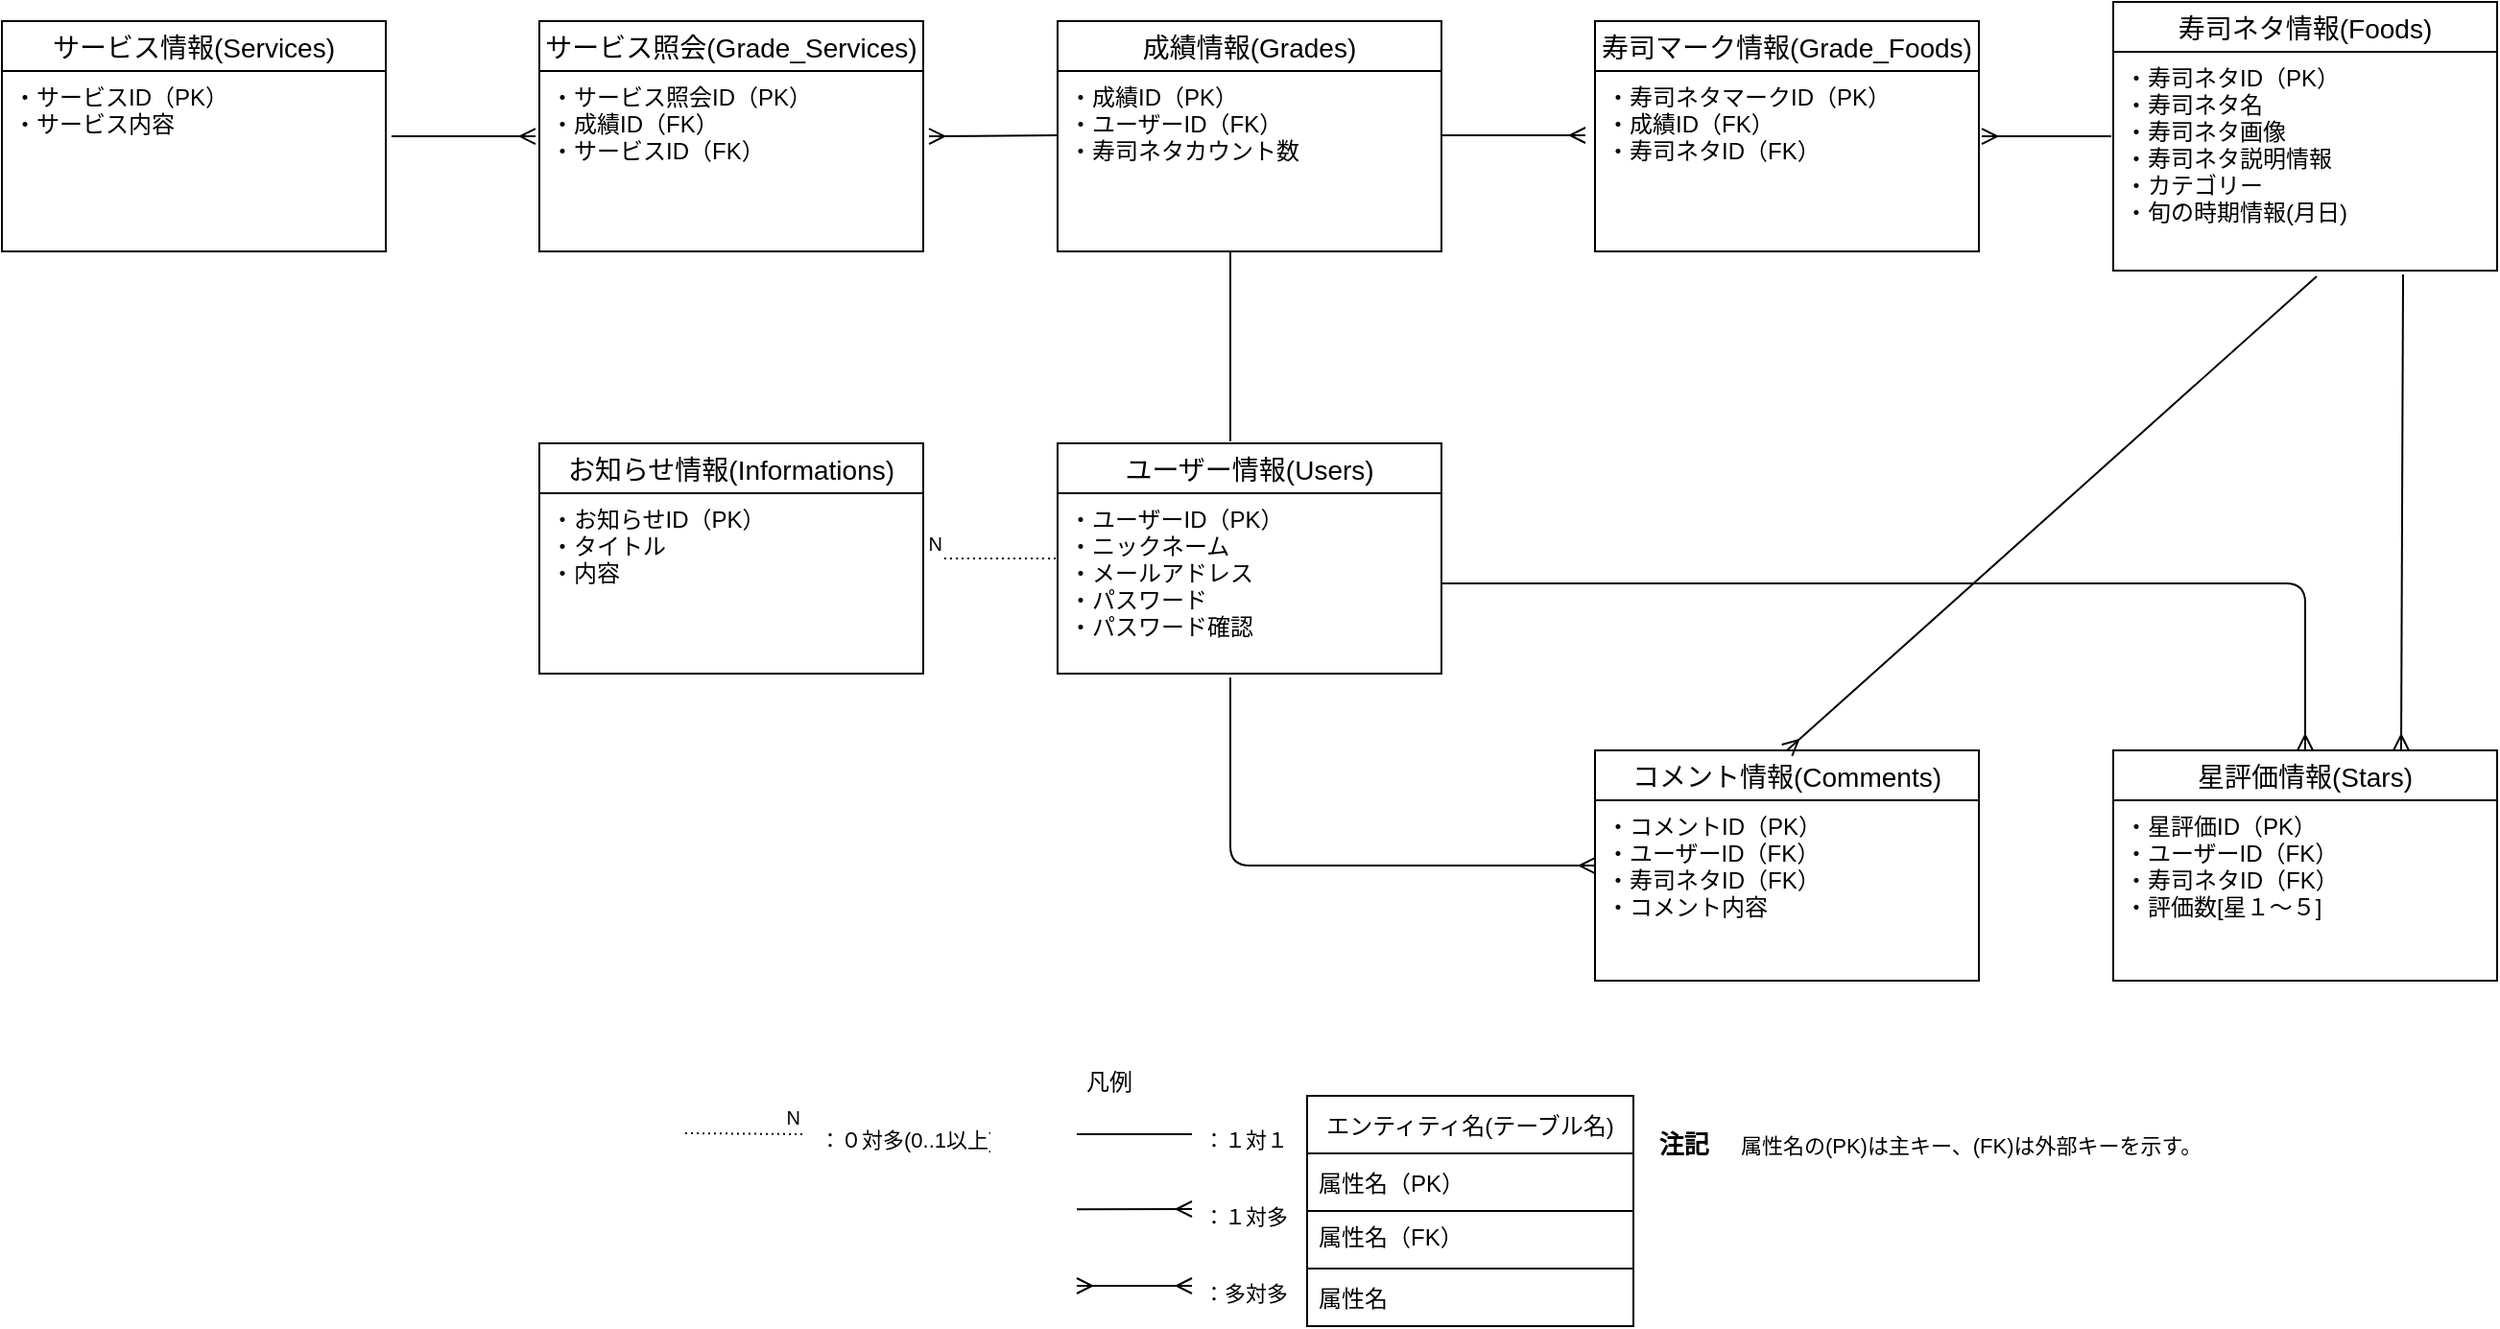 <mxfile>
    <diagram id="GDNJdXhx1sa_c5Vge2bc" name="ER図">
        <mxGraphModel dx="1783" dy="373" grid="1" gridSize="10" guides="1" tooltips="1" connect="1" arrows="1" fold="1" page="1" pageScale="1" pageWidth="827" pageHeight="1169" math="0" shadow="0">
            <root>
                <mxCell id="0"/>
                <mxCell id="1" parent="0"/>
                <mxCell id="bes0J3pQLCuLRseJUr-A-1" value="エンティティ名(テーブル名)" style="swimlane;fontStyle=0;childLayout=stackLayout;horizontal=1;startSize=30;horizontalStack=0;resizeParent=1;resizeParentMax=0;resizeLast=0;collapsible=1;marginBottom=0;" parent="1" vertex="1">
                    <mxGeometry x="-120" y="640" width="170" height="120" as="geometry"/>
                </mxCell>
                <mxCell id="bes0J3pQLCuLRseJUr-A-2" value="属性名（PK）" style="text;strokeColor=default;fillColor=none;align=left;verticalAlign=middle;spacingLeft=4;spacingRight=4;overflow=hidden;points=[[0,0.5],[1,0.5]];portConstraint=eastwest;rotatable=0;fontStyle=0;perimeterSpacing=0;strokeWidth=0;dashed=1;dashPattern=1 1;" parent="bes0J3pQLCuLRseJUr-A-1" vertex="1">
                    <mxGeometry y="30" width="170" height="30" as="geometry"/>
                </mxCell>
                <mxCell id="bes0J3pQLCuLRseJUr-A-3" value="属性名（FK）" style="text;strokeColor=default;fillColor=none;align=left;verticalAlign=middle;spacingLeft=4;spacingRight=4;overflow=hidden;points=[[0,0.5],[1,0.5]];portConstraint=eastwest;rotatable=0;fontStyle=0;fontSize=12;spacingTop=-4;" parent="bes0J3pQLCuLRseJUr-A-1" vertex="1">
                    <mxGeometry y="60" width="170" height="30" as="geometry"/>
                </mxCell>
                <mxCell id="bes0J3pQLCuLRseJUr-A-4" value="属性名" style="text;strokeColor=none;fillColor=none;align=left;verticalAlign=middle;spacingLeft=4;spacingRight=4;overflow=hidden;points=[[0,0.5],[1,0.5]];portConstraint=eastwest;rotatable=0;" parent="bes0J3pQLCuLRseJUr-A-1" vertex="1">
                    <mxGeometry y="90" width="170" height="30" as="geometry"/>
                </mxCell>
                <mxCell id="bes0J3pQLCuLRseJUr-A-5" value="凡例" style="text;strokeColor=none;fillColor=none;spacingLeft=4;spacingRight=4;overflow=hidden;rotatable=0;points=[[0,0.5],[1,0.5]];portConstraint=eastwest;fontSize=12;dashed=1;" parent="1" vertex="1">
                    <mxGeometry x="-241" y="619" width="40" height="30" as="geometry"/>
                </mxCell>
                <mxCell id="bes0J3pQLCuLRseJUr-A-6" style="edgeStyle=none;html=1;exitX=1;exitY=0.5;exitDx=0;exitDy=0;endArrow=ERmany;endFill=0;" parent="1" edge="1">
                    <mxGeometry relative="1" as="geometry">
                        <mxPoint x="-240" y="699.09" as="sourcePoint"/>
                        <mxPoint x="-180" y="699" as="targetPoint"/>
                    </mxGeometry>
                </mxCell>
                <mxCell id="bes0J3pQLCuLRseJUr-A-7" value="" style="line;strokeWidth=1;rotatable=0;dashed=0;labelPosition=right;align=left;verticalAlign=middle;spacingTop=0;spacingLeft=6;points=[];portConstraint=eastwest;" parent="1" vertex="1">
                    <mxGeometry x="-240" y="655" width="60" height="10" as="geometry"/>
                </mxCell>
                <mxCell id="bes0J3pQLCuLRseJUr-A-8" value="：１対１" style="text;strokeColor=none;fillColor=none;spacingLeft=4;spacingRight=4;overflow=hidden;rotatable=0;points=[[0,0.5],[1,0.5]];portConstraint=eastwest;fontSize=11;dashed=1;" parent="1" vertex="1">
                    <mxGeometry x="-180" y="650" width="60" height="20" as="geometry"/>
                </mxCell>
                <mxCell id="bes0J3pQLCuLRseJUr-A-9" value="：１対多" style="text;strokeColor=none;fillColor=none;spacingLeft=4;spacingRight=4;overflow=hidden;rotatable=0;points=[[0,0.5],[1,0.5]];portConstraint=eastwest;fontSize=11;dashed=1;" parent="1" vertex="1">
                    <mxGeometry x="-180" y="690" width="60" height="20" as="geometry"/>
                </mxCell>
                <mxCell id="bes0J3pQLCuLRseJUr-A-10" style="edgeStyle=none;html=1;endArrow=ERmany;endFill=0;" parent="1" edge="1">
                    <mxGeometry relative="1" as="geometry">
                        <mxPoint x="-180" y="739" as="targetPoint"/>
                        <mxPoint x="-210" y="739" as="sourcePoint"/>
                    </mxGeometry>
                </mxCell>
                <mxCell id="bes0J3pQLCuLRseJUr-A-11" value="：多対多" style="text;strokeColor=none;fillColor=none;spacingLeft=4;spacingRight=4;overflow=hidden;rotatable=0;points=[[0,0.5],[1,0.5]];portConstraint=eastwest;fontSize=11;dashed=1;" parent="1" vertex="1">
                    <mxGeometry x="-180" y="730" width="60" height="20" as="geometry"/>
                </mxCell>
                <mxCell id="bes0J3pQLCuLRseJUr-A-12" value="&lt;b&gt;&lt;font style=&quot;font-size: 13px&quot;&gt;　注記 　&lt;/font&gt;&lt;/b&gt;属性名の(PK)は主キー、(FK)は外部キーを示す。　" style="text;html=1;align=center;verticalAlign=middle;resizable=0;points=[];autosize=1;strokeColor=none;fillColor=none;fontSize=11;labelPosition=center;verticalLabelPosition=middle;horizontal=1;" parent="1" vertex="1">
                    <mxGeometry x="35" y="655" width="320" height="20" as="geometry"/>
                </mxCell>
                <mxCell id="bes0J3pQLCuLRseJUr-A-14" style="edgeStyle=none;html=1;endArrow=ERmany;endFill=0;" parent="1" edge="1">
                    <mxGeometry relative="1" as="geometry">
                        <mxPoint x="-240" y="739" as="targetPoint"/>
                        <mxPoint x="-210" y="739" as="sourcePoint"/>
                    </mxGeometry>
                </mxCell>
                <mxCell id="bes0J3pQLCuLRseJUr-A-17" value="ユーザー情報(Users)" style="swimlane;fontStyle=0;childLayout=stackLayout;horizontal=1;startSize=26;horizontalStack=0;resizeParent=1;resizeParentMax=0;resizeLast=0;collapsible=1;marginBottom=0;align=center;fontSize=14;" parent="1" vertex="1">
                    <mxGeometry x="-250" y="300" width="200" height="120" as="geometry">
                        <mxRectangle x="120" y="80" width="60" height="26" as="alternateBounds"/>
                    </mxGeometry>
                </mxCell>
                <mxCell id="bes0J3pQLCuLRseJUr-A-18" value="・ユーザーID（PK）&#10;・ニックネーム&#10;・メールアドレス&#10;・パスワード&#10;・パスワード確認" style="text;strokeColor=none;fillColor=none;spacingLeft=4;spacingRight=4;overflow=hidden;rotatable=0;points=[[0,0.5],[1,0.5]];portConstraint=eastwest;fontSize=12;fontStyle=0;verticalAlign=top;" parent="bes0J3pQLCuLRseJUr-A-17" vertex="1">
                    <mxGeometry y="26" width="200" height="94" as="geometry"/>
                </mxCell>
                <mxCell id="bes0J3pQLCuLRseJUr-A-20" value="寿司ネタ情報(Foods)" style="swimlane;fontStyle=0;childLayout=stackLayout;horizontal=1;startSize=26;horizontalStack=0;resizeParent=1;resizeParentMax=0;resizeLast=0;collapsible=1;marginBottom=0;align=center;fontSize=14;" parent="1" vertex="1">
                    <mxGeometry x="300" y="70" width="200" height="140" as="geometry">
                        <mxRectangle x="120" y="80" width="60" height="26" as="alternateBounds"/>
                    </mxGeometry>
                </mxCell>
                <mxCell id="bes0J3pQLCuLRseJUr-A-21" value="・寿司ネタID（PK）&#10;・寿司ネタ名&#10;・寿司ネタ画像&#10;・寿司ネタ説明情報&#10;・カテゴリー&#10;・旬の時期情報(月日)&#10;" style="text;strokeColor=none;fillColor=none;spacingLeft=4;spacingRight=4;overflow=hidden;rotatable=0;points=[[0,0.5],[1,0.5]];portConstraint=eastwest;fontSize=12;" parent="bes0J3pQLCuLRseJUr-A-20" vertex="1">
                    <mxGeometry y="26" width="200" height="114" as="geometry"/>
                </mxCell>
                <mxCell id="c2Dtw_iQNl2naMtcv8oj-1" value="コメント情報(Comments)" style="swimlane;fontStyle=0;childLayout=stackLayout;horizontal=1;startSize=26;horizontalStack=0;resizeParent=1;resizeParentMax=0;resizeLast=0;collapsible=1;marginBottom=0;align=center;fontSize=14;" parent="1" vertex="1">
                    <mxGeometry x="30" y="460" width="200" height="120" as="geometry">
                        <mxRectangle x="120" y="80" width="60" height="26" as="alternateBounds"/>
                    </mxGeometry>
                </mxCell>
                <mxCell id="c2Dtw_iQNl2naMtcv8oj-2" value="・コメントID（PK）&#10;・ユーザーID（FK）&#10;・寿司ネタID（FK）&#10;・コメント内容&#10;" style="text;strokeColor=none;fillColor=none;spacingLeft=4;spacingRight=4;overflow=hidden;rotatable=0;points=[[0,0.5],[1,0.5]];portConstraint=eastwest;fontSize=12;" parent="c2Dtw_iQNl2naMtcv8oj-1" vertex="1">
                    <mxGeometry y="26" width="200" height="94" as="geometry"/>
                </mxCell>
                <mxCell id="c2Dtw_iQNl2naMtcv8oj-3" value="星評価情報(Stars)" style="swimlane;fontStyle=0;childLayout=stackLayout;horizontal=1;startSize=26;horizontalStack=0;resizeParent=1;resizeParentMax=0;resizeLast=0;collapsible=1;marginBottom=0;align=center;fontSize=14;" parent="1" vertex="1">
                    <mxGeometry x="300" y="460" width="200" height="120" as="geometry">
                        <mxRectangle x="120" y="80" width="60" height="26" as="alternateBounds"/>
                    </mxGeometry>
                </mxCell>
                <mxCell id="c2Dtw_iQNl2naMtcv8oj-4" value="・星評価ID（PK）&#10;・ユーザーID（FK）&#10;・寿司ネタID（FK）&#10;・評価数[星１〜５]&#10;" style="text;strokeColor=none;fillColor=none;spacingLeft=4;spacingRight=4;overflow=hidden;rotatable=0;points=[[0,0.5],[1,0.5]];portConstraint=eastwest;fontSize=12;" parent="c2Dtw_iQNl2naMtcv8oj-3" vertex="1">
                    <mxGeometry y="26" width="200" height="94" as="geometry"/>
                </mxCell>
                <mxCell id="it_u6nlgLjY1DbaPdBps-1" value="成績情報(Grades)" style="swimlane;fontStyle=0;childLayout=stackLayout;horizontal=1;startSize=26;horizontalStack=0;resizeParent=1;resizeParentMax=0;resizeLast=0;collapsible=1;marginBottom=0;align=center;fontSize=14;" parent="1" vertex="1">
                    <mxGeometry x="-250" y="80" width="200" height="120" as="geometry">
                        <mxRectangle x="120" y="80" width="60" height="26" as="alternateBounds"/>
                    </mxGeometry>
                </mxCell>
                <mxCell id="it_u6nlgLjY1DbaPdBps-2" value="・成績ID（PK）&#10;・ユーザーID（FK）&#10;・寿司ネタカウント数" style="text;strokeColor=none;fillColor=none;spacingLeft=4;spacingRight=4;overflow=hidden;rotatable=0;points=[[0,0.5],[1,0.5]];portConstraint=eastwest;fontSize=12;" parent="it_u6nlgLjY1DbaPdBps-1" vertex="1">
                    <mxGeometry y="26" width="200" height="94" as="geometry"/>
                </mxCell>
                <mxCell id="it_u6nlgLjY1DbaPdBps-3" value="サービス情報(Services)" style="swimlane;fontStyle=0;childLayout=stackLayout;horizontal=1;startSize=26;horizontalStack=0;resizeParent=1;resizeParentMax=0;resizeLast=0;collapsible=1;marginBottom=0;align=center;fontSize=14;" parent="1" vertex="1">
                    <mxGeometry x="-800" y="80" width="200" height="120" as="geometry">
                        <mxRectangle x="120" y="80" width="60" height="26" as="alternateBounds"/>
                    </mxGeometry>
                </mxCell>
                <mxCell id="it_u6nlgLjY1DbaPdBps-4" value="・サービスID（PK）&#10;・サービス内容&#10;" style="text;strokeColor=none;fillColor=none;spacingLeft=4;spacingRight=4;overflow=hidden;rotatable=0;points=[[0,0.5],[1,0.5]];portConstraint=eastwest;fontSize=12;" parent="it_u6nlgLjY1DbaPdBps-3" vertex="1">
                    <mxGeometry y="26" width="200" height="94" as="geometry"/>
                </mxCell>
                <mxCell id="bH78fWM_Nm4cZ5Oux7yv-2" style="edgeStyle=none;html=1;endArrow=ERmany;endFill=0;exitX=0.45;exitY=1.021;exitDx=0;exitDy=0;exitPerimeter=0;entryX=0;entryY=0.362;entryDx=0;entryDy=0;entryPerimeter=0;" parent="1" source="bes0J3pQLCuLRseJUr-A-18" target="c2Dtw_iQNl2naMtcv8oj-2" edge="1">
                    <mxGeometry relative="1" as="geometry">
                        <mxPoint x="-30" y="520" as="targetPoint"/>
                        <mxPoint x="-130" y="500" as="sourcePoint"/>
                        <Array as="points">
                            <mxPoint x="-160" y="520"/>
                        </Array>
                    </mxGeometry>
                </mxCell>
                <mxCell id="bH78fWM_Nm4cZ5Oux7yv-6" value="" style="endArrow=none;html=1;fontFamily=Helvetica;fontSize=10;fontColor=default;exitX=0.45;exitY=-0.008;exitDx=0;exitDy=0;exitPerimeter=0;" parent="1" source="bes0J3pQLCuLRseJUr-A-17" edge="1">
                    <mxGeometry width="50" height="50" relative="1" as="geometry">
                        <mxPoint x="50" y="360" as="sourcePoint"/>
                        <mxPoint x="-160" y="200" as="targetPoint"/>
                    </mxGeometry>
                </mxCell>
                <mxCell id="bH78fWM_Nm4cZ5Oux7yv-8" style="edgeStyle=none;html=1;endArrow=ERmany;endFill=0;exitX=0.53;exitY=1.026;exitDx=0;exitDy=0;exitPerimeter=0;" parent="1" source="bes0J3pQLCuLRseJUr-A-21" edge="1">
                    <mxGeometry relative="1" as="geometry">
                        <mxPoint x="400" y="230" as="sourcePoint"/>
                        <mxPoint x="130" y="460" as="targetPoint"/>
                    </mxGeometry>
                </mxCell>
                <mxCell id="bH78fWM_Nm4cZ5Oux7yv-9" value="サービス照会(Grade_Services)" style="swimlane;fontStyle=0;childLayout=stackLayout;horizontal=1;startSize=26;horizontalStack=0;resizeParent=1;resizeParentMax=0;resizeLast=0;collapsible=1;marginBottom=0;align=center;fontSize=14;" parent="1" vertex="1">
                    <mxGeometry x="-520" y="80" width="200" height="120" as="geometry">
                        <mxRectangle x="120" y="80" width="60" height="26" as="alternateBounds"/>
                    </mxGeometry>
                </mxCell>
                <mxCell id="bH78fWM_Nm4cZ5Oux7yv-10" value="・サービス照会ID（PK）&#10;・成績ID（FK）&#10;・サービスID（FK）&#10;" style="text;strokeColor=none;fillColor=none;spacingLeft=4;spacingRight=4;overflow=hidden;rotatable=0;points=[[0,0.5],[1,0.5]];portConstraint=eastwest;fontSize=12;" parent="bH78fWM_Nm4cZ5Oux7yv-9" vertex="1">
                    <mxGeometry y="26" width="200" height="94" as="geometry"/>
                </mxCell>
                <mxCell id="bH78fWM_Nm4cZ5Oux7yv-12" style="edgeStyle=none;html=1;exitX=1.015;exitY=0.362;exitDx=0;exitDy=0;endArrow=ERmany;endFill=0;exitPerimeter=0;entryX=-0.01;entryY=0.362;entryDx=0;entryDy=0;entryPerimeter=0;" parent="1" source="it_u6nlgLjY1DbaPdBps-4" target="bH78fWM_Nm4cZ5Oux7yv-10" edge="1">
                    <mxGeometry relative="1" as="geometry">
                        <mxPoint x="-590" y="139.59" as="sourcePoint"/>
                        <mxPoint x="-530" y="139.5" as="targetPoint"/>
                    </mxGeometry>
                </mxCell>
                <mxCell id="bH78fWM_Nm4cZ5Oux7yv-13" style="edgeStyle=none;html=1;exitX=1;exitY=0.5;exitDx=0;exitDy=0;endArrow=ERmany;endFill=0;entryX=1.015;entryY=0.362;entryDx=0;entryDy=0;entryPerimeter=0;" parent="1" target="bH78fWM_Nm4cZ5Oux7yv-10" edge="1">
                    <mxGeometry relative="1" as="geometry">
                        <mxPoint x="-250" y="139.5" as="sourcePoint"/>
                        <mxPoint x="-290" y="139.5" as="targetPoint"/>
                    </mxGeometry>
                </mxCell>
                <mxCell id="bH78fWM_Nm4cZ5Oux7yv-15" value="寿司マーク情報(Grade_Foods)" style="swimlane;fontStyle=0;childLayout=stackLayout;horizontal=1;startSize=26;horizontalStack=0;resizeParent=1;resizeParentMax=0;resizeLast=0;collapsible=1;marginBottom=0;align=center;fontSize=14;" parent="1" vertex="1">
                    <mxGeometry x="30" y="80" width="200" height="120" as="geometry">
                        <mxRectangle x="120" y="80" width="60" height="26" as="alternateBounds"/>
                    </mxGeometry>
                </mxCell>
                <mxCell id="bH78fWM_Nm4cZ5Oux7yv-16" value="・寿司ネタマークID（PK）&#10;・成績ID（FK）&#10;・寿司ネタID（FK）&#10;" style="text;strokeColor=none;fillColor=none;spacingLeft=4;spacingRight=4;overflow=hidden;rotatable=0;points=[[0,0.5],[1,0.5]];portConstraint=eastwest;fontSize=12;" parent="bH78fWM_Nm4cZ5Oux7yv-15" vertex="1">
                    <mxGeometry y="26" width="200" height="94" as="geometry"/>
                </mxCell>
                <mxCell id="bH78fWM_Nm4cZ5Oux7yv-17" style="edgeStyle=none;html=1;endArrow=ERmany;endFill=0;entryX=1.015;entryY=0.362;entryDx=0;entryDy=0;entryPerimeter=0;" parent="1" edge="1">
                    <mxGeometry relative="1" as="geometry">
                        <mxPoint x="299" y="140" as="sourcePoint"/>
                        <mxPoint x="231.5" y="140.028" as="targetPoint"/>
                    </mxGeometry>
                </mxCell>
                <mxCell id="bH78fWM_Nm4cZ5Oux7yv-18" style="edgeStyle=none;html=1;exitX=1.015;exitY=0.362;exitDx=0;exitDy=0;endArrow=ERmany;endFill=0;exitPerimeter=0;entryX=-0.01;entryY=0.362;entryDx=0;entryDy=0;entryPerimeter=0;" parent="1" edge="1">
                    <mxGeometry relative="1" as="geometry">
                        <mxPoint x="-50" y="139.5" as="sourcePoint"/>
                        <mxPoint x="25" y="139.5" as="targetPoint"/>
                    </mxGeometry>
                </mxCell>
                <mxCell id="mhHOEUpv5ld_o67QiOWl-3" value="：０対多(0..1以上)" style="text;strokeColor=none;fillColor=none;spacingLeft=4;spacingRight=4;overflow=hidden;rotatable=0;points=[[0,0.5],[1,0.5]];portConstraint=eastwest;fontSize=11;dashed=1;" parent="1" vertex="1">
                    <mxGeometry x="-380" y="650" width="100" height="20" as="geometry"/>
                </mxCell>
                <mxCell id="mhHOEUpv5ld_o67QiOWl-4" value="" style="endArrow=none;html=1;rounded=0;dashed=1;dashPattern=1 2;fontFamily=Helvetica;fontSize=10;fontColor=default;" parent="1" edge="1">
                    <mxGeometry relative="1" as="geometry">
                        <mxPoint x="-444" y="659.5" as="sourcePoint"/>
                        <mxPoint x="-383" y="660" as="targetPoint"/>
                    </mxGeometry>
                </mxCell>
                <mxCell id="mhHOEUpv5ld_o67QiOWl-5" value="N" style="resizable=0;html=1;align=right;verticalAlign=bottom;rounded=0;fontFamily=Helvetica;fontSize=10;fontColor=default;fillColor=none;gradientColor=none;" parent="mhHOEUpv5ld_o67QiOWl-4" connectable="0" vertex="1">
                    <mxGeometry x="1" relative="1" as="geometry"/>
                </mxCell>
                <mxCell id="mhHOEUpv5ld_o67QiOWl-6" value="" style="endArrow=none;html=1;rounded=0;dashed=1;dashPattern=1 2;fontFamily=Helvetica;fontSize=10;fontColor=default;exitX=-0.005;exitY=0.362;exitDx=0;exitDy=0;exitPerimeter=0;" parent="1" source="bes0J3pQLCuLRseJUr-A-18" edge="1">
                    <mxGeometry relative="1" as="geometry">
                        <mxPoint x="-380" y="420" as="sourcePoint"/>
                        <mxPoint x="-310" y="360" as="targetPoint"/>
                    </mxGeometry>
                </mxCell>
                <mxCell id="mhHOEUpv5ld_o67QiOWl-7" value="N" style="resizable=0;html=1;align=right;verticalAlign=bottom;rounded=0;fontFamily=Helvetica;fontSize=10;fontColor=default;fillColor=none;gradientColor=none;" parent="mhHOEUpv5ld_o67QiOWl-6" connectable="0" vertex="1">
                    <mxGeometry x="1" relative="1" as="geometry"/>
                </mxCell>
                <mxCell id="mhHOEUpv5ld_o67QiOWl-8" value="お知らせ情報(Informations)" style="swimlane;fontStyle=0;childLayout=stackLayout;horizontal=1;startSize=26;horizontalStack=0;resizeParent=1;resizeParentMax=0;resizeLast=0;collapsible=1;marginBottom=0;align=center;fontSize=14;" parent="1" vertex="1">
                    <mxGeometry x="-520" y="300" width="200" height="120" as="geometry">
                        <mxRectangle x="120" y="80" width="60" height="26" as="alternateBounds"/>
                    </mxGeometry>
                </mxCell>
                <mxCell id="mhHOEUpv5ld_o67QiOWl-9" value="・お知らせID（PK）&#10;・タイトル&#10;・内容&#10;" style="text;strokeColor=none;fillColor=none;spacingLeft=4;spacingRight=4;overflow=hidden;rotatable=0;points=[[0,0.5],[1,0.5]];portConstraint=eastwest;fontSize=12;" parent="mhHOEUpv5ld_o67QiOWl-8" vertex="1">
                    <mxGeometry y="26" width="200" height="94" as="geometry"/>
                </mxCell>
                <mxCell id="mhHOEUpv5ld_o67QiOWl-14" style="edgeStyle=none;html=1;endArrow=ERmany;endFill=0;exitX=1;exitY=0.5;exitDx=0;exitDy=0;entryX=0.5;entryY=0;entryDx=0;entryDy=0;" parent="1" source="bes0J3pQLCuLRseJUr-A-18" target="c2Dtw_iQNl2naMtcv8oj-3" edge="1">
                    <mxGeometry relative="1" as="geometry">
                        <mxPoint x="440" y="373" as="targetPoint"/>
                        <mxPoint x="90" y="290" as="sourcePoint"/>
                        <Array as="points">
                            <mxPoint x="90" y="373"/>
                            <mxPoint x="400" y="373"/>
                        </Array>
                    </mxGeometry>
                </mxCell>
                <mxCell id="mhHOEUpv5ld_o67QiOWl-16" style="edgeStyle=none;html=1;endArrow=ERmany;endFill=0;entryX=0.75;entryY=0;entryDx=0;entryDy=0;exitX=0.755;exitY=1.018;exitDx=0;exitDy=0;exitPerimeter=0;" parent="1" source="bes0J3pQLCuLRseJUr-A-21" target="c2Dtw_iQNl2naMtcv8oj-3" edge="1">
                    <mxGeometry relative="1" as="geometry">
                        <mxPoint x="440" y="250" as="sourcePoint"/>
                        <mxPoint x="445" y="450" as="targetPoint"/>
                    </mxGeometry>
                </mxCell>
            </root>
        </mxGraphModel>
    </diagram>
    <diagram id="XVaV8_xHCkoMbMR21QT_" name="画面遷移図">
        <mxGraphModel dx="1783" dy="373" grid="1" gridSize="10" guides="1" tooltips="1" connect="1" arrows="1" fold="1" page="1" pageScale="1" pageWidth="827" pageHeight="1169" math="0" shadow="0">
            <root>
                <mxCell id="sn1k16oOpC2F87BwVuyA-0"/>
                <mxCell id="sn1k16oOpC2F87BwVuyA-1" parent="sn1k16oOpC2F87BwVuyA-0"/>
                <mxCell id="hT2XtPM_5YduukEGjr-z-16" style="edgeStyle=none;html=1;exitX=1;exitY=0.5;exitDx=0;exitDy=0;entryX=0;entryY=0.5;entryDx=0;entryDy=0;" parent="sn1k16oOpC2F87BwVuyA-1" source="hT2XtPM_5YduukEGjr-z-0" target="hT2XtPM_5YduukEGjr-z-4" edge="1">
                    <mxGeometry relative="1" as="geometry">
                        <Array as="points">
                            <mxPoint x="340" y="220"/>
                        </Array>
                    </mxGeometry>
                </mxCell>
                <mxCell id="hT2XtPM_5YduukEGjr-z-0" value="TOPページ" style="rounded=1;whiteSpace=wrap;html=1;" parent="sn1k16oOpC2F87BwVuyA-1" vertex="1">
                    <mxGeometry x="200" y="200" width="120" height="40" as="geometry"/>
                </mxCell>
                <mxCell id="hT2XtPM_5YduukEGjr-z-1" value="ユーザーログインページ" style="rounded=1;whiteSpace=wrap;html=1;" parent="sn1k16oOpC2F87BwVuyA-1" vertex="1">
                    <mxGeometry y="200" width="160" height="40" as="geometry"/>
                </mxCell>
                <mxCell id="hT2XtPM_5YduukEGjr-z-2" value="ユーザー新規登録ページ" style="rounded=1;whiteSpace=wrap;html=1;" parent="sn1k16oOpC2F87BwVuyA-1" vertex="1">
                    <mxGeometry y="260" width="160" height="40" as="geometry"/>
                </mxCell>
                <mxCell id="hT2XtPM_5YduukEGjr-z-3" value="ユーザーマイページ" style="rounded=1;whiteSpace=wrap;html=1;" parent="sn1k16oOpC2F87BwVuyA-1" vertex="1">
                    <mxGeometry y="320" width="160" height="40" as="geometry"/>
                </mxCell>
                <mxCell id="hT2XtPM_5YduukEGjr-z-4" value="寿司ネタ一覧ページ" style="rounded=1;whiteSpace=wrap;html=1;" parent="sn1k16oOpC2F87BwVuyA-1" vertex="1">
                    <mxGeometry x="360" y="200" width="160" height="40" as="geometry"/>
                </mxCell>
                <mxCell id="hT2XtPM_5YduukEGjr-z-5" value="寿司ネタ詳細ページ" style="rounded=1;whiteSpace=wrap;html=1;" parent="sn1k16oOpC2F87BwVuyA-1" vertex="1">
                    <mxGeometry x="560" y="200" width="160" height="40" as="geometry"/>
                </mxCell>
                <mxCell id="hT2XtPM_5YduukEGjr-z-7" value="サービス一覧ページ" style="rounded=1;whiteSpace=wrap;html=1;" parent="sn1k16oOpC2F87BwVuyA-1" vertex="1">
                    <mxGeometry x="360" y="260" width="160" height="40" as="geometry"/>
                </mxCell>
                <mxCell id="hT2XtPM_5YduukEGjr-z-8" value="コメント・評価履歴ページ" style="rounded=1;whiteSpace=wrap;html=1;" parent="sn1k16oOpC2F87BwVuyA-1" vertex="1">
                    <mxGeometry x="-200" y="440" width="160" height="40" as="geometry"/>
                </mxCell>
                <mxCell id="hT2XtPM_5YduukEGjr-z-9" value="寿司ネタ成績ページ" style="rounded=1;whiteSpace=wrap;html=1;" parent="sn1k16oOpC2F87BwVuyA-1" vertex="1">
                    <mxGeometry x="-200" y="320" width="160" height="40" as="geometry"/>
                </mxCell>
                <mxCell id="hT2XtPM_5YduukEGjr-z-10" value="解禁サービス一覧ページ" style="rounded=1;whiteSpace=wrap;html=1;" parent="sn1k16oOpC2F87BwVuyA-1" vertex="1">
                    <mxGeometry x="-200" y="380" width="160" height="40" as="geometry"/>
                </mxCell>
                <mxCell id="hT2XtPM_5YduukEGjr-z-12" value="お知らせ一覧ページ" style="rounded=1;whiteSpace=wrap;html=1;" parent="sn1k16oOpC2F87BwVuyA-1" vertex="1">
                    <mxGeometry x="360" y="320" width="160" height="40" as="geometry"/>
                </mxCell>
                <mxCell id="hT2XtPM_5YduukEGjr-z-13" value="寿司ネタランキングページ" style="rounded=1;whiteSpace=wrap;html=1;" parent="sn1k16oOpC2F87BwVuyA-1" vertex="1">
                    <mxGeometry x="360" y="380" width="160" height="40" as="geometry"/>
                </mxCell>
                <mxCell id="hT2XtPM_5YduukEGjr-z-14" value="マップページ" style="rounded=1;whiteSpace=wrap;html=1;" parent="sn1k16oOpC2F87BwVuyA-1" vertex="1">
                    <mxGeometry x="360" y="440" width="160" height="40" as="geometry"/>
                </mxCell>
                <mxCell id="hT2XtPM_5YduukEGjr-z-15" value="＊各ページのヘッダーにはトップページへ遷移するリンク、あるいは重ねてメニュータブが表示されている" style="text;html=1;align=center;verticalAlign=middle;resizable=0;points=[];autosize=1;strokeColor=none;fillColor=none;" parent="sn1k16oOpC2F87BwVuyA-1" vertex="1">
                    <mxGeometry x="155" y="20" width="580" height="20" as="geometry"/>
                </mxCell>
                <mxCell id="hT2XtPM_5YduukEGjr-z-21" value="" style="endArrow=none;html=1;entryX=1;entryY=0.5;entryDx=0;entryDy=0;" parent="sn1k16oOpC2F87BwVuyA-1" target="hT2XtPM_5YduukEGjr-z-5" edge="1">
                    <mxGeometry width="50" height="50" relative="1" as="geometry">
                        <mxPoint x="660" y="120" as="sourcePoint"/>
                        <mxPoint x="650" y="320" as="targetPoint"/>
                        <Array as="points">
                            <mxPoint x="760" y="120"/>
                            <mxPoint x="760" y="220"/>
                        </Array>
                    </mxGeometry>
                </mxCell>
                <mxCell id="hT2XtPM_5YduukEGjr-z-22" value="" style="endArrow=classic;html=1;entryX=0.625;entryY=-0.075;entryDx=0;entryDy=0;entryPerimeter=0;" parent="sn1k16oOpC2F87BwVuyA-1" target="hT2XtPM_5YduukEGjr-z-5" edge="1">
                    <mxGeometry relative="1" as="geometry">
                        <mxPoint x="660" y="120" as="sourcePoint"/>
                        <mxPoint x="740" y="120" as="targetPoint"/>
                        <Array as="points">
                            <mxPoint x="660" y="140"/>
                        </Array>
                    </mxGeometry>
                </mxCell>
                <mxCell id="hT2XtPM_5YduukEGjr-z-23" value="&lt;meta charset=&quot;utf-8&quot;&gt;&lt;span style=&quot;color: rgb(240, 240, 240); font-family: helvetica; font-size: 12px; font-style: normal; font-weight: 400; letter-spacing: normal; text-align: center; text-indent: 0px; text-transform: none; word-spacing: 0px; background-color: rgb(42, 42, 42); display: inline; float: none;&quot;&gt;コメント投稿・★評価&lt;/span&gt;" style="edgeLabel;resizable=0;html=1;align=center;verticalAlign=middle;" parent="hT2XtPM_5YduukEGjr-z-22" connectable="0" vertex="1">
                    <mxGeometry relative="1" as="geometry"/>
                </mxCell>
                <mxCell id="hT2XtPM_5YduukEGjr-z-24" value="コメント・評価編集ページ" style="rounded=1;whiteSpace=wrap;html=1;" parent="sn1k16oOpC2F87BwVuyA-1" vertex="1">
                    <mxGeometry x="560" y="260" width="160" height="40" as="geometry"/>
                </mxCell>
                <mxCell id="hT2XtPM_5YduukEGjr-z-25" value="" style="endArrow=classic;html=1;exitX=0.5;exitY=1;exitDx=0;exitDy=0;entryX=0.5;entryY=0;entryDx=0;entryDy=0;" parent="sn1k16oOpC2F87BwVuyA-1" source="hT2XtPM_5YduukEGjr-z-5" target="hT2XtPM_5YduukEGjr-z-24" edge="1">
                    <mxGeometry width="50" height="50" relative="1" as="geometry">
                        <mxPoint x="590" y="410" as="sourcePoint"/>
                        <mxPoint x="640" y="360" as="targetPoint"/>
                    </mxGeometry>
                </mxCell>
                <mxCell id="hT2XtPM_5YduukEGjr-z-26" value="" style="endArrow=classic;html=1;exitX=1;exitY=0.5;exitDx=0;exitDy=0;entryX=0;entryY=0.5;entryDx=0;entryDy=0;" parent="sn1k16oOpC2F87BwVuyA-1" source="hT2XtPM_5YduukEGjr-z-4" target="hT2XtPM_5YduukEGjr-z-5" edge="1">
                    <mxGeometry width="50" height="50" relative="1" as="geometry">
                        <mxPoint x="590" y="410" as="sourcePoint"/>
                        <mxPoint x="640" y="360" as="targetPoint"/>
                    </mxGeometry>
                </mxCell>
                <mxCell id="hT2XtPM_5YduukEGjr-z-27" value="" style="endArrow=none;html=1;" parent="sn1k16oOpC2F87BwVuyA-1" edge="1">
                    <mxGeometry width="50" height="50" relative="1" as="geometry">
                        <mxPoint x="340" y="460" as="sourcePoint"/>
                        <mxPoint x="340" y="220" as="targetPoint"/>
                    </mxGeometry>
                </mxCell>
                <mxCell id="hT2XtPM_5YduukEGjr-z-28" value="" style="endArrow=classic;html=1;entryX=0;entryY=0.5;entryDx=0;entryDy=0;" parent="sn1k16oOpC2F87BwVuyA-1" target="hT2XtPM_5YduukEGjr-z-7" edge="1">
                    <mxGeometry width="50" height="50" relative="1" as="geometry">
                        <mxPoint x="340" y="280" as="sourcePoint"/>
                        <mxPoint x="640" y="350" as="targetPoint"/>
                    </mxGeometry>
                </mxCell>
                <mxCell id="hT2XtPM_5YduukEGjr-z-29" value="" style="endArrow=classic;html=1;entryX=0;entryY=0.5;entryDx=0;entryDy=0;" parent="sn1k16oOpC2F87BwVuyA-1" edge="1">
                    <mxGeometry width="50" height="50" relative="1" as="geometry">
                        <mxPoint x="340" y="399.5" as="sourcePoint"/>
                        <mxPoint x="360" y="399.5" as="targetPoint"/>
                    </mxGeometry>
                </mxCell>
                <mxCell id="hT2XtPM_5YduukEGjr-z-30" value="" style="endArrow=classic;html=1;entryX=0;entryY=0.5;entryDx=0;entryDy=0;" parent="sn1k16oOpC2F87BwVuyA-1" edge="1">
                    <mxGeometry width="50" height="50" relative="1" as="geometry">
                        <mxPoint x="340" y="339.5" as="sourcePoint"/>
                        <mxPoint x="360" y="339.5" as="targetPoint"/>
                    </mxGeometry>
                </mxCell>
                <mxCell id="hT2XtPM_5YduukEGjr-z-31" value="" style="endArrow=classic;html=1;entryX=0;entryY=0.5;entryDx=0;entryDy=0;" parent="sn1k16oOpC2F87BwVuyA-1" edge="1">
                    <mxGeometry width="50" height="50" relative="1" as="geometry">
                        <mxPoint x="340" y="459.5" as="sourcePoint"/>
                        <mxPoint x="360" y="459.5" as="targetPoint"/>
                    </mxGeometry>
                </mxCell>
                <mxCell id="hT2XtPM_5YduukEGjr-z-32" value="" style="endArrow=classic;html=1;entryX=1;entryY=0.5;entryDx=0;entryDy=0;exitX=0;exitY=0.5;exitDx=0;exitDy=0;" parent="sn1k16oOpC2F87BwVuyA-1" source="hT2XtPM_5YduukEGjr-z-0" target="hT2XtPM_5YduukEGjr-z-1" edge="1">
                    <mxGeometry width="50" height="50" relative="1" as="geometry">
                        <mxPoint x="90" y="390" as="sourcePoint"/>
                        <mxPoint x="140" y="340" as="targetPoint"/>
                    </mxGeometry>
                </mxCell>
                <mxCell id="hT2XtPM_5YduukEGjr-z-33" value="" style="endArrow=none;html=1;" parent="sn1k16oOpC2F87BwVuyA-1" edge="1">
                    <mxGeometry width="50" height="50" relative="1" as="geometry">
                        <mxPoint x="180" y="340" as="sourcePoint"/>
                        <mxPoint x="180" y="220" as="targetPoint"/>
                    </mxGeometry>
                </mxCell>
                <mxCell id="hT2XtPM_5YduukEGjr-z-34" value="" style="endArrow=classic;html=1;entryX=1;entryY=0.5;entryDx=0;entryDy=0;" parent="sn1k16oOpC2F87BwVuyA-1" edge="1">
                    <mxGeometry width="50" height="50" relative="1" as="geometry">
                        <mxPoint x="180" y="339.5" as="sourcePoint"/>
                        <mxPoint x="160" y="339.5" as="targetPoint"/>
                    </mxGeometry>
                </mxCell>
                <mxCell id="hT2XtPM_5YduukEGjr-z-35" value="" style="endArrow=classic;html=1;entryX=1;entryY=0.5;entryDx=0;entryDy=0;" parent="sn1k16oOpC2F87BwVuyA-1" edge="1">
                    <mxGeometry width="50" height="50" relative="1" as="geometry">
                        <mxPoint x="180" y="279.5" as="sourcePoint"/>
                        <mxPoint x="160" y="279.5" as="targetPoint"/>
                    </mxGeometry>
                </mxCell>
                <mxCell id="hT2XtPM_5YduukEGjr-z-36" value="" style="endArrow=classic;html=1;entryX=1;entryY=0.5;entryDx=0;entryDy=0;exitX=0;exitY=0.5;exitDx=0;exitDy=0;" parent="sn1k16oOpC2F87BwVuyA-1" edge="1">
                    <mxGeometry width="50" height="50" relative="1" as="geometry">
                        <mxPoint y="339.5" as="sourcePoint"/>
                        <mxPoint x="-40" y="339.5" as="targetPoint"/>
                    </mxGeometry>
                </mxCell>
                <mxCell id="hT2XtPM_5YduukEGjr-z-37" value="" style="endArrow=none;html=1;" parent="sn1k16oOpC2F87BwVuyA-1" edge="1">
                    <mxGeometry width="50" height="50" relative="1" as="geometry">
                        <mxPoint x="-20" y="460" as="sourcePoint"/>
                        <mxPoint x="-20" y="340" as="targetPoint"/>
                    </mxGeometry>
                </mxCell>
                <mxCell id="hT2XtPM_5YduukEGjr-z-38" value="" style="endArrow=classic;html=1;entryX=1;entryY=0.5;entryDx=0;entryDy=0;" parent="sn1k16oOpC2F87BwVuyA-1" edge="1">
                    <mxGeometry width="50" height="50" relative="1" as="geometry">
                        <mxPoint x="-20" y="399.5" as="sourcePoint"/>
                        <mxPoint x="-40" y="399.5" as="targetPoint"/>
                    </mxGeometry>
                </mxCell>
                <mxCell id="hT2XtPM_5YduukEGjr-z-39" value="" style="endArrow=classic;html=1;entryX=1;entryY=0.5;entryDx=0;entryDy=0;" parent="sn1k16oOpC2F87BwVuyA-1" edge="1">
                    <mxGeometry width="50" height="50" relative="1" as="geometry">
                        <mxPoint x="-20" y="459.5" as="sourcePoint"/>
                        <mxPoint x="-40" y="459.5" as="targetPoint"/>
                    </mxGeometry>
                </mxCell>
                <mxCell id="hT2XtPM_5YduukEGjr-z-40" value="＊寿司ネタ・サービス・ニュースの情報編集は管理者のみが可能とする" style="text;html=1;align=center;verticalAlign=middle;resizable=0;points=[];autosize=1;strokeColor=none;fillColor=none;" parent="sn1k16oOpC2F87BwVuyA-1" vertex="1">
                    <mxGeometry x="150" y="40" width="400" height="20" as="geometry"/>
                </mxCell>
                <mxCell id="hT2XtPM_5YduukEGjr-z-41" value="" style="endArrow=classic;html=1;" parent="sn1k16oOpC2F87BwVuyA-1" edge="1">
                    <mxGeometry width="50" height="50" relative="1" as="geometry">
                        <mxPoint x="655" y="260" as="sourcePoint"/>
                        <mxPoint x="655" y="240" as="targetPoint"/>
                    </mxGeometry>
                </mxCell>
                <mxCell id="hT2XtPM_5YduukEGjr-z-43" value="&lt;font style=&quot;font-size: 10px&quot;&gt;戻るボタン押下&lt;br&gt;&lt;/font&gt;" style="text;html=1;strokeColor=none;fillColor=none;align=center;verticalAlign=middle;whiteSpace=wrap;rounded=0;" parent="sn1k16oOpC2F87BwVuyA-1" vertex="1">
                    <mxGeometry x="670" y="240" width="75" height="30" as="geometry"/>
                </mxCell>
                <mxCell id="hT2XtPM_5YduukEGjr-z-44" value="" style="endArrow=none;html=1;fontSize=10;" parent="sn1k16oOpC2F87BwVuyA-1" edge="1">
                    <mxGeometry width="50" height="50" relative="1" as="geometry">
                        <mxPoint x="-120" y="320" as="sourcePoint"/>
                        <mxPoint x="570" y="120" as="targetPoint"/>
                        <Array as="points">
                            <mxPoint x="-120" y="120"/>
                        </Array>
                    </mxGeometry>
                </mxCell>
                <mxCell id="hT2XtPM_5YduukEGjr-z-45" value="" style="endArrow=classic;html=1;fontSize=10;" parent="sn1k16oOpC2F87BwVuyA-1" edge="1">
                    <mxGeometry width="50" height="50" relative="1" as="geometry">
                        <mxPoint x="570" y="120" as="sourcePoint"/>
                        <mxPoint x="570" y="200" as="targetPoint"/>
                    </mxGeometry>
                </mxCell>
                <mxCell id="hT2XtPM_5YduukEGjr-z-46" value="・食べたネタのカウント数を表示" style="text;html=1;align=left;verticalAlign=middle;resizable=0;points=[];autosize=1;strokeColor=none;fillColor=none;" parent="sn1k16oOpC2F87BwVuyA-1" vertex="1">
                    <mxGeometry x="-390" y="330" width="200" height="20" as="geometry"/>
                </mxCell>
                <mxCell id="khw81PkoI7UCO7k4qR_j-0" value="・寿司ネタ一覧ページでは成績にあるネタをマーキングする" style="text;html=1;align=left;verticalAlign=middle;resizable=0;points=[];autosize=1;strokeColor=none;fillColor=none;" parent="sn1k16oOpC2F87BwVuyA-1" vertex="1">
                    <mxGeometry x="300" y="520" width="340" height="20" as="geometry"/>
                </mxCell>
                <mxCell id="BZJcC3NdId5bGKnJ4JTM-0" value="&lt;font style=&quot;font-size: 10px&quot;&gt;コメント・評価削除完了ページ&lt;/font&gt;" style="rounded=1;whiteSpace=wrap;html=1;" parent="sn1k16oOpC2F87BwVuyA-1" vertex="1">
                    <mxGeometry x="560" y="320" width="160" height="40" as="geometry"/>
                </mxCell>
                <mxCell id="BZJcC3NdId5bGKnJ4JTM-1" value="" style="endArrow=classic;html=1;exitX=0.5;exitY=1;exitDx=0;exitDy=0;entryX=0.5;entryY=0;entryDx=0;entryDy=0;" parent="sn1k16oOpC2F87BwVuyA-1" edge="1">
                    <mxGeometry width="50" height="50" relative="1" as="geometry">
                        <mxPoint x="639" y="300" as="sourcePoint"/>
                        <mxPoint x="639" y="320" as="targetPoint"/>
                    </mxGeometry>
                </mxCell>
                <mxCell id="BZJcC3NdId5bGKnJ4JTM-2" value="&lt;font style=&quot;font-size: 10px&quot;&gt;削除ボタン押下&lt;br&gt;&lt;/font&gt;" style="text;html=1;strokeColor=none;fillColor=none;align=center;verticalAlign=middle;whiteSpace=wrap;rounded=0;" parent="sn1k16oOpC2F87BwVuyA-1" vertex="1">
                    <mxGeometry x="670" y="300" width="75" height="30" as="geometry"/>
                </mxCell>
                <mxCell id="BZJcC3NdId5bGKnJ4JTM-3" value="" style="endArrow=none;html=1;entryX=0.5;entryY=1;entryDx=0;entryDy=0;" parent="sn1k16oOpC2F87BwVuyA-1" target="BZJcC3NdId5bGKnJ4JTM-0" edge="1">
                    <mxGeometry width="50" height="50" relative="1" as="geometry">
                        <mxPoint x="260" y="510" as="sourcePoint"/>
                        <mxPoint x="720" y="350" as="targetPoint"/>
                        <Array as="points">
                            <mxPoint x="640" y="510"/>
                        </Array>
                    </mxGeometry>
                </mxCell>
                <mxCell id="BZJcC3NdId5bGKnJ4JTM-5" value="" style="endArrow=classic;html=1;entryX=0.5;entryY=1;entryDx=0;entryDy=0;" parent="sn1k16oOpC2F87BwVuyA-1" target="hT2XtPM_5YduukEGjr-z-0" edge="1">
                    <mxGeometry width="50" height="50" relative="1" as="geometry">
                        <mxPoint x="260" y="510" as="sourcePoint"/>
                        <mxPoint x="280" y="310" as="targetPoint"/>
                    </mxGeometry>
                </mxCell>
                <mxCell id="BZJcC3NdId5bGKnJ4JTM-6" value="＊寿司ネタ一覧ページではログイン中のユーザーの成績にあるネタはマーキングする" style="text;html=1;align=left;verticalAlign=middle;resizable=0;points=[];autosize=1;strokeColor=none;fillColor=none;" parent="sn1k16oOpC2F87BwVuyA-1" vertex="1">
                    <mxGeometry x="155" y="60" width="470" height="20" as="geometry"/>
                </mxCell>
                <mxCell id="B5Xrxf5f-fAZArNLbC8d-1" value="" style="endArrow=classic;html=1;fontFamily=Helvetica;fontSize=12;fontColor=default;exitX=0.5;exitY=0;exitDx=0;exitDy=0;" parent="sn1k16oOpC2F87BwVuyA-1" source="hT2XtPM_5YduukEGjr-z-0" edge="1">
                    <mxGeometry relative="1" as="geometry">
                        <mxPoint x="330" y="300" as="sourcePoint"/>
                        <mxPoint x="260" y="120" as="targetPoint"/>
                    </mxGeometry>
                </mxCell>
                <mxCell id="B5Xrxf5f-fAZArNLbC8d-2" value="&lt;meta charset=&quot;utf-8&quot;&gt;&lt;span style=&quot;color: rgb(240, 240, 240); font-family: helvetica; font-size: 12px; font-style: normal; font-weight: 400; letter-spacing: normal; text-align: left; text-indent: 0px; text-transform: none; word-spacing: 0px; background-color: rgb(42, 42, 42); display: inline; float: none;&quot;&gt;旬ネタピックアップ(自動スクロール)&lt;/span&gt;" style="edgeLabel;resizable=0;html=1;align=center;verticalAlign=middle;rounded=0;fontFamily=Helvetica;fontSize=12;fontColor=default;fillColor=none;gradientColor=none;" parent="B5Xrxf5f-fAZArNLbC8d-1" connectable="0" vertex="1">
                    <mxGeometry relative="1" as="geometry"/>
                </mxCell>
                <mxCell id="QiO_Q-lEVceXJkktvfmZ-0" value="&lt;span style=&quot;color: rgb(240 , 240 , 240) ; font-family: &amp;#34;helvetica&amp;#34; ; font-style: normal ; font-weight: 400 ; letter-spacing: normal ; text-align: left ; text-indent: 0px ; text-transform: none ; word-spacing: 0px ; background-color: rgb(42 , 42 , 42) ; display: inline ; float: none&quot;&gt;&lt;font style=&quot;font-size: 10px&quot;&gt;・お知らせ一覧(タイトル)表示(日付降順)&lt;/font&gt;&lt;/span&gt;" style="shape=callout;whiteSpace=wrap;html=1;perimeter=calloutPerimeter;rounded=0;fontFamily=Helvetica;fontSize=12;fontColor=default;fillColor=none;gradientColor=none;size=30;position=0.19;base=21;position2=0.19;" parent="sn1k16oOpC2F87BwVuyA-1" vertex="1">
                    <mxGeometry x="274" y="170" width="186" height="50" as="geometry"/>
                </mxCell>
            </root>
        </mxGraphModel>
    </diagram>
</mxfile>